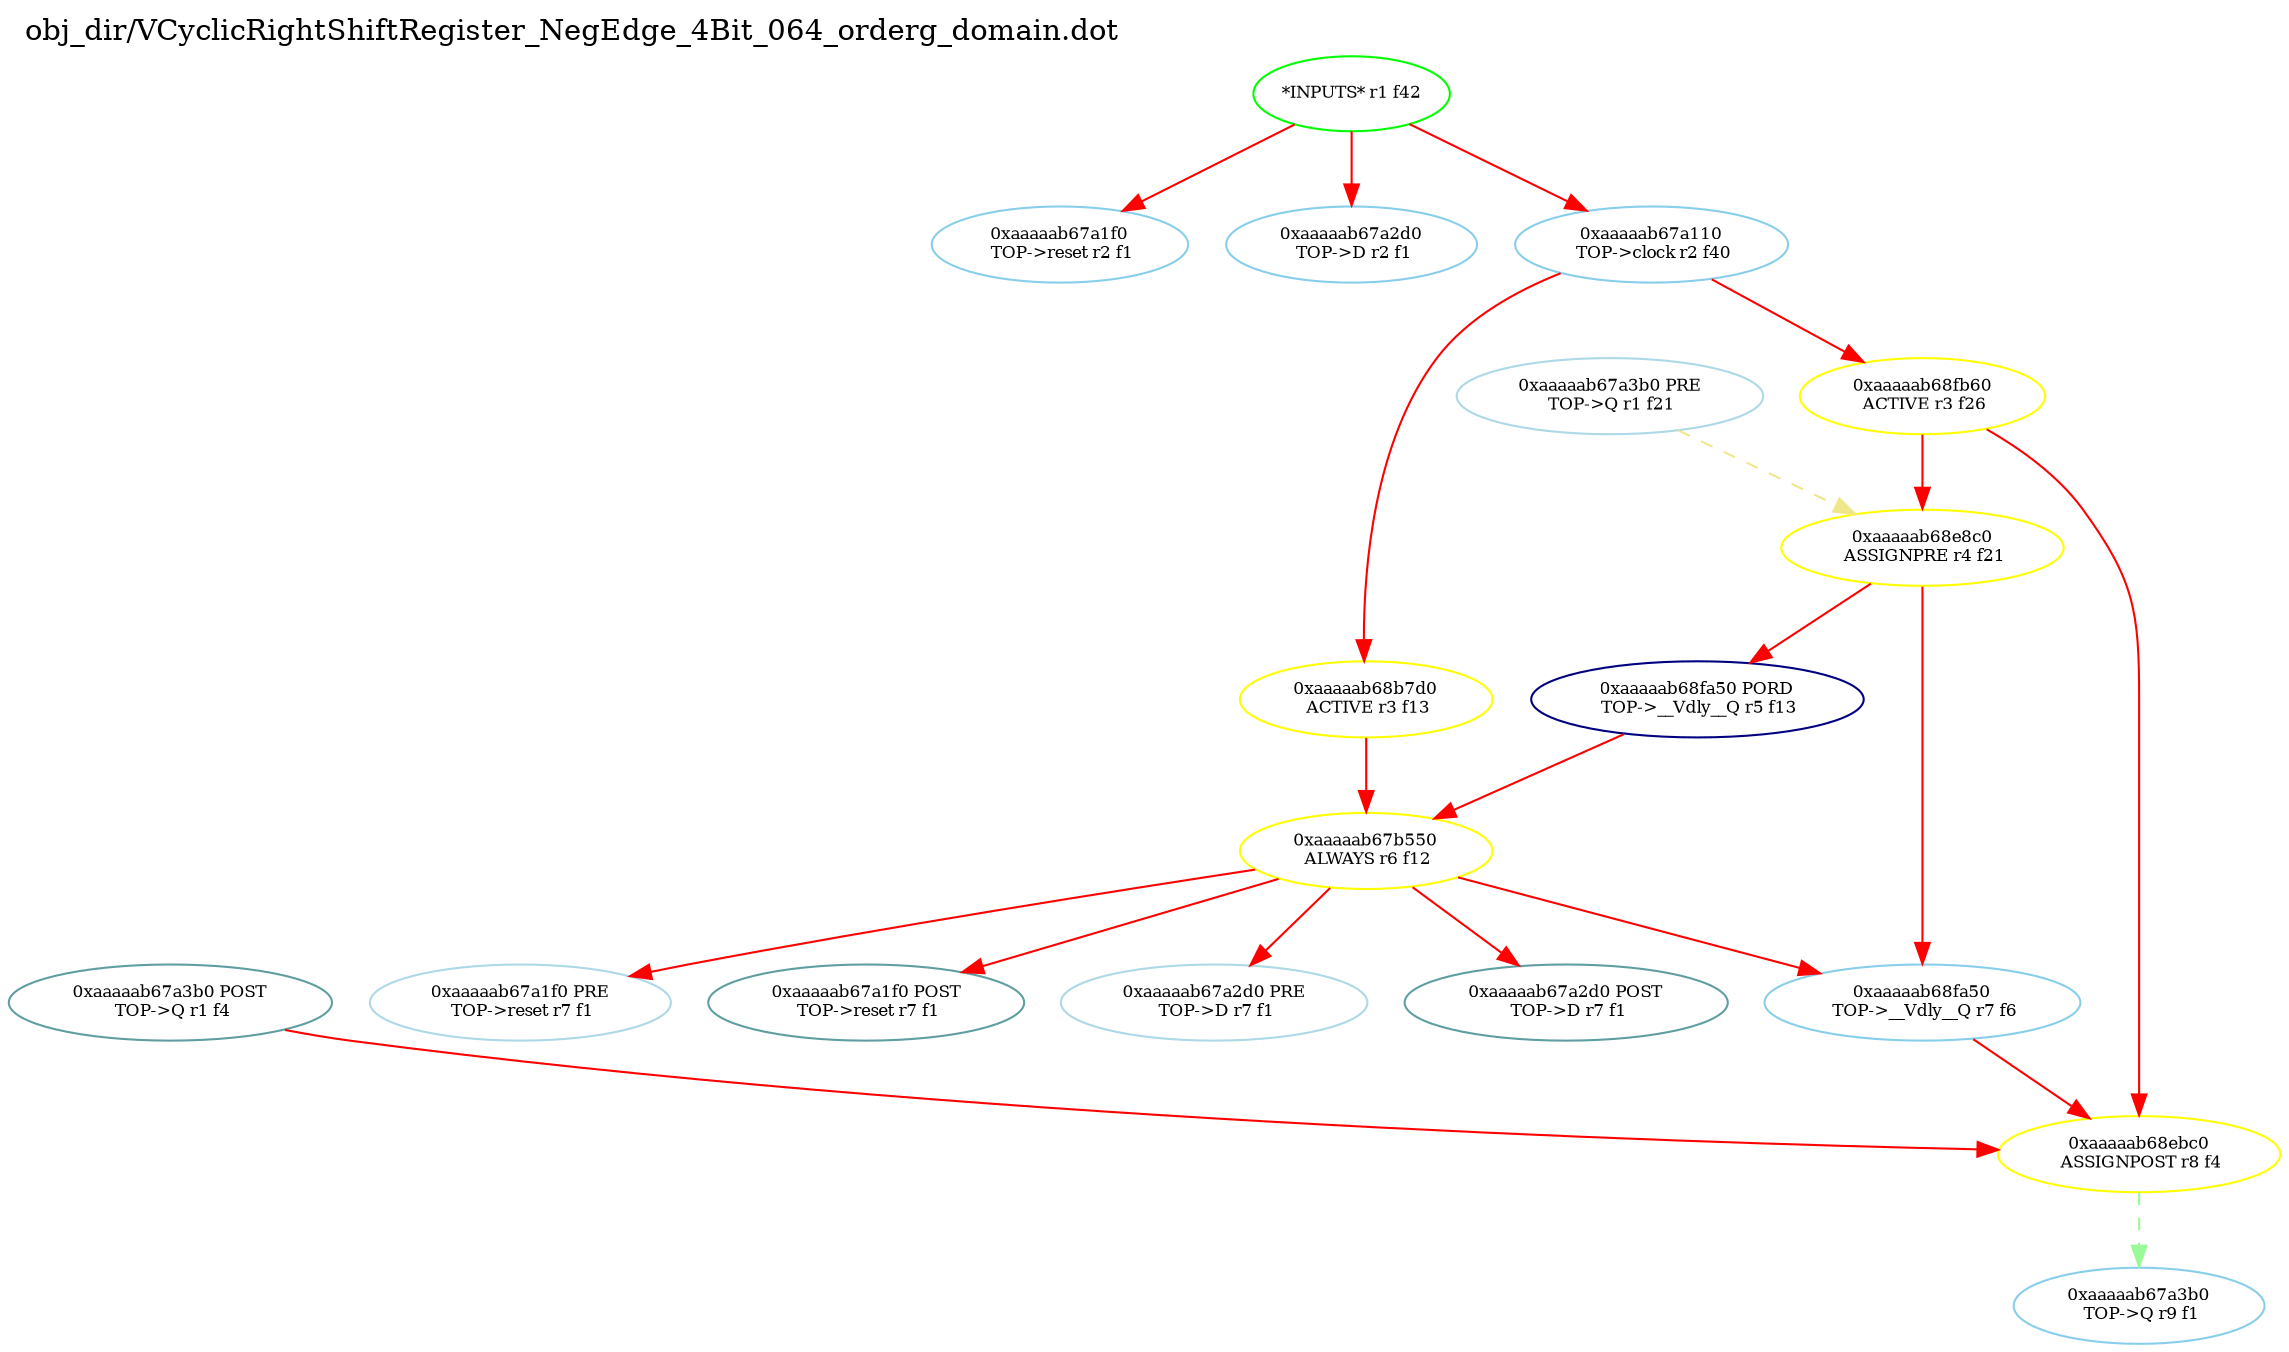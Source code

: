 digraph v3graph {
	graph	[label="obj_dir/VCyclicRightShiftRegister_NegEdge_4Bit_064_orderg_domain.dot",
		 labelloc=t, labeljust=l,
		 //size="7.5,10",
		 rankdir=TB];
	n0xaaaaab679f50_0	[fontsize=8 label="0xaaaaab67a3b0 POST\n TOP->Q r1 f4", color=CadetBlue];
	n0xaaaaab679f50_1	[fontsize=8 label="0xaaaaab67a3b0 PRE\n TOP->Q r1 f21", color=lightblue];
	n2	[fontsize=8 label="*INPUTS* r1 f42", color=green];
	n0xaaaaab679f50_3	[fontsize=8 label="0xaaaaab67a1f0\n TOP->reset r2 f1", color=skyblue];
	n0xaaaaab679f50_4	[fontsize=8 label="0xaaaaab67a2d0\n TOP->D r2 f1", color=skyblue];
	n0xaaaaab679f50_5	[fontsize=8 label="0xaaaaab67a110\n TOP->clock r2 f40", color=skyblue];
	n0xaaaaab679f50_6	[fontsize=8 label="0xaaaaab68b7d0\n ACTIVE r3 f13", color=yellow];
	n0xaaaaab679f50_7	[fontsize=8 label="0xaaaaab68fb60\n ACTIVE r3 f26", color=yellow];
	n0xaaaaab679f50_8	[fontsize=8 label="0xaaaaab68e8c0\n ASSIGNPRE r4 f21", color=yellow];
	n0xaaaaab679f50_9	[fontsize=8 label="0xaaaaab68fa50 PORD\n TOP->__Vdly__Q r5 f13", color=NavyBlue];
	n0xaaaaab679f50_10	[fontsize=8 label="0xaaaaab67b550\n ALWAYS r6 f12", color=yellow];
	n0xaaaaab679f50_11	[fontsize=8 label="0xaaaaab67a1f0 PRE\n TOP->reset r7 f1", color=lightblue];
	n0xaaaaab679f50_12	[fontsize=8 label="0xaaaaab67a1f0 POST\n TOP->reset r7 f1", color=CadetBlue];
	n0xaaaaab679f50_13	[fontsize=8 label="0xaaaaab67a2d0 PRE\n TOP->D r7 f1", color=lightblue];
	n0xaaaaab679f50_14	[fontsize=8 label="0xaaaaab67a2d0 POST\n TOP->D r7 f1", color=CadetBlue];
	n0xaaaaab679f50_15	[fontsize=8 label="0xaaaaab68fa50\n TOP->__Vdly__Q r7 f6", color=skyblue];
	n0xaaaaab679f50_16	[fontsize=8 label="0xaaaaab68ebc0\n ASSIGNPOST r8 f4", color=yellow];
	n0xaaaaab679f50_17	[fontsize=8 label="0xaaaaab67a3b0\n TOP->Q r9 f1", color=skyblue];
	n0xaaaaab679f50_0 -> n0xaaaaab679f50_16 [fontsize=8 label="" weight=2 color=red];
	n0xaaaaab679f50_1 -> n0xaaaaab679f50_8 [fontsize=8 label="" weight=3 color=khaki style=dashed];
	n2 -> n0xaaaaab679f50_3 [fontsize=8 label="" weight=1 color=red];
	n2 -> n0xaaaaab679f50_4 [fontsize=8 label="" weight=1 color=red];
	n2 -> n0xaaaaab679f50_5 [fontsize=8 label="" weight=1 color=red];
	n0xaaaaab679f50_5 -> n0xaaaaab679f50_6 [fontsize=8 label="" weight=8 color=red];
	n0xaaaaab679f50_5 -> n0xaaaaab679f50_7 [fontsize=8 label="" weight=8 color=red];
	n0xaaaaab679f50_6 -> n0xaaaaab679f50_10 [fontsize=8 label="" weight=32 color=red];
	n0xaaaaab679f50_7 -> n0xaaaaab679f50_8 [fontsize=8 label="" weight=32 color=red];
	n0xaaaaab679f50_7 -> n0xaaaaab679f50_16 [fontsize=8 label="" weight=32 color=red];
	n0xaaaaab679f50_8 -> n0xaaaaab679f50_9 [fontsize=8 label="" weight=32 color=red];
	n0xaaaaab679f50_8 -> n0xaaaaab679f50_15 [fontsize=8 label="" weight=32 color=red];
	n0xaaaaab679f50_9 -> n0xaaaaab679f50_10 [fontsize=8 label="" weight=32 color=red];
	n0xaaaaab679f50_10 -> n0xaaaaab679f50_11 [fontsize=8 label="" weight=32 color=red];
	n0xaaaaab679f50_10 -> n0xaaaaab679f50_12 [fontsize=8 label="" weight=2 color=red];
	n0xaaaaab679f50_10 -> n0xaaaaab679f50_13 [fontsize=8 label="" weight=32 color=red];
	n0xaaaaab679f50_10 -> n0xaaaaab679f50_14 [fontsize=8 label="" weight=2 color=red];
	n0xaaaaab679f50_10 -> n0xaaaaab679f50_15 [fontsize=8 label="" weight=32 color=red];
	n0xaaaaab679f50_15 -> n0xaaaaab679f50_16 [fontsize=8 label="" weight=8 color=red];
	n0xaaaaab679f50_16 -> n0xaaaaab679f50_17 [fontsize=8 label="" weight=1 color=PaleGreen style=dashed];
}
